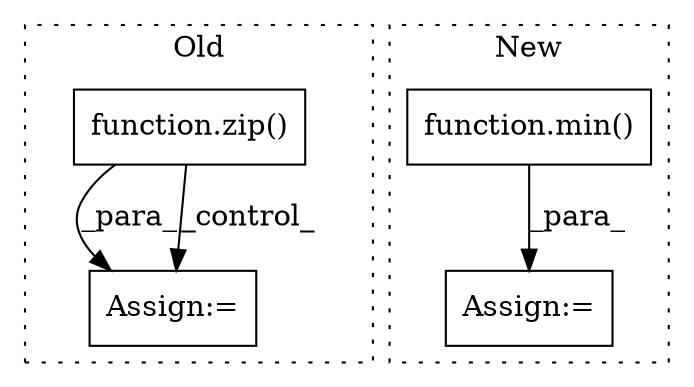 digraph G {
subgraph cluster0 {
1 [label="function.zip()" a="75" s="2892,2917" l="4,1" shape="box"];
3 [label="Assign:=" a="68" s="3114" l="3" shape="box"];
label = "Old";
style="dotted";
}
subgraph cluster1 {
2 [label="function.min()" a="75" s="3084,3116" l="4,1" shape="box"];
4 [label="Assign:=" a="68" s="3081" l="3" shape="box"];
label = "New";
style="dotted";
}
1 -> 3 [label="_para_"];
1 -> 3 [label="_control_"];
2 -> 4 [label="_para_"];
}